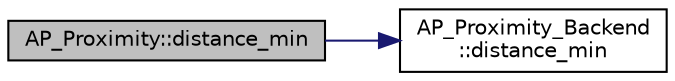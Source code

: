 digraph "AP_Proximity::distance_min"
{
 // INTERACTIVE_SVG=YES
  edge [fontname="Helvetica",fontsize="10",labelfontname="Helvetica",labelfontsize="10"];
  node [fontname="Helvetica",fontsize="10",shape=record];
  rankdir="LR";
  Node1 [label="AP_Proximity::distance_min",height=0.2,width=0.4,color="black", fillcolor="grey75", style="filled", fontcolor="black"];
  Node1 -> Node2 [color="midnightblue",fontsize="10",style="solid",fontname="Helvetica"];
  Node2 [label="AP_Proximity_Backend\l::distance_min",height=0.2,width=0.4,color="black", fillcolor="white", style="filled",URL="$classAP__Proximity__Backend.html#aa8f21e798da47e93e734b9672ed6ab38"];
}
